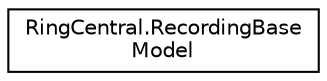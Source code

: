 digraph "Graphical Class Hierarchy"
{
 // LATEX_PDF_SIZE
  edge [fontname="Helvetica",fontsize="10",labelfontname="Helvetica",labelfontsize="10"];
  node [fontname="Helvetica",fontsize="10",shape=record];
  rankdir="LR";
  Node0 [label="RingCentral.RecordingBase\lModel",height=0.2,width=0.4,color="black", fillcolor="white", style="filled",URL="$classRingCentral_1_1RecordingBaseModel.html",tooltip=" "];
}
